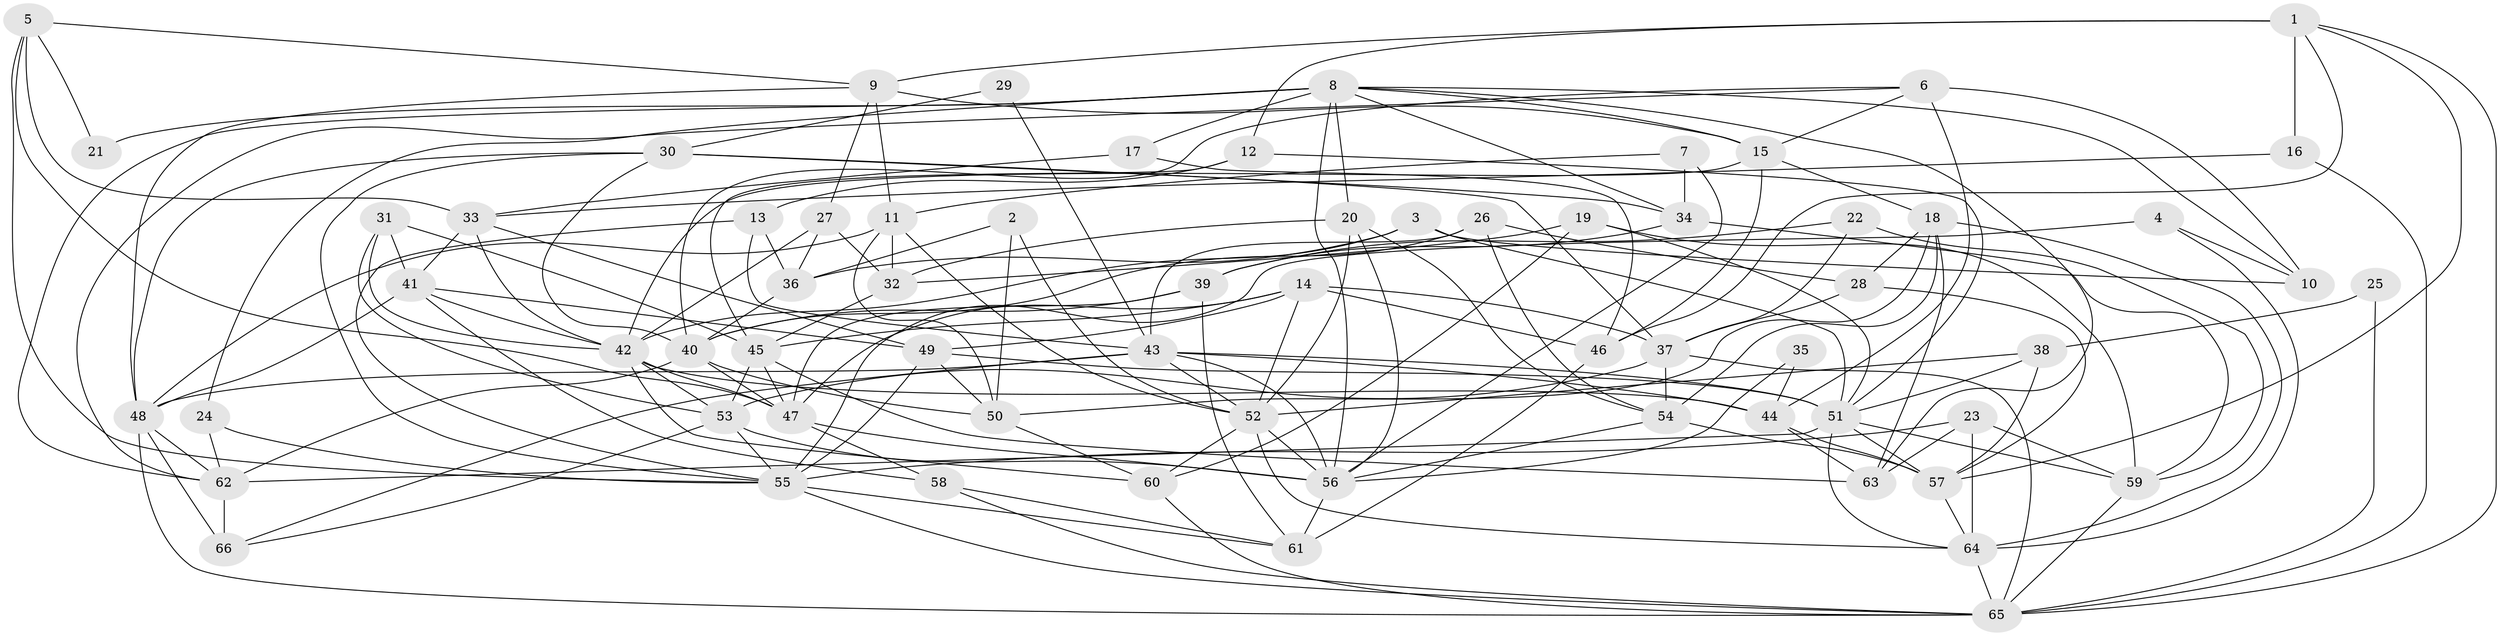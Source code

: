 // original degree distribution, {3: 0.3106060606060606, 6: 0.09848484848484848, 2: 0.09848484848484848, 4: 0.2803030303030303, 5: 0.16666666666666666, 7: 0.03787878787878788, 8: 0.007575757575757576}
// Generated by graph-tools (version 1.1) at 2025/26/03/09/25 03:26:20]
// undirected, 66 vertices, 182 edges
graph export_dot {
graph [start="1"]
  node [color=gray90,style=filled];
  1;
  2;
  3;
  4;
  5;
  6;
  7;
  8;
  9;
  10;
  11;
  12;
  13;
  14;
  15;
  16;
  17;
  18;
  19;
  20;
  21;
  22;
  23;
  24;
  25;
  26;
  27;
  28;
  29;
  30;
  31;
  32;
  33;
  34;
  35;
  36;
  37;
  38;
  39;
  40;
  41;
  42;
  43;
  44;
  45;
  46;
  47;
  48;
  49;
  50;
  51;
  52;
  53;
  54;
  55;
  56;
  57;
  58;
  59;
  60;
  61;
  62;
  63;
  64;
  65;
  66;
  1 -- 9 [weight=1.0];
  1 -- 12 [weight=2.0];
  1 -- 16 [weight=1.0];
  1 -- 46 [weight=1.0];
  1 -- 57 [weight=1.0];
  1 -- 65 [weight=1.0];
  2 -- 36 [weight=1.0];
  2 -- 50 [weight=1.0];
  2 -- 52 [weight=1.0];
  3 -- 10 [weight=1.0];
  3 -- 36 [weight=1.0];
  3 -- 42 [weight=1.0];
  3 -- 51 [weight=1.0];
  4 -- 10 [weight=1.0];
  4 -- 55 [weight=1.0];
  4 -- 64 [weight=1.0];
  5 -- 9 [weight=1.0];
  5 -- 21 [weight=1.0];
  5 -- 33 [weight=1.0];
  5 -- 47 [weight=2.0];
  5 -- 55 [weight=1.0];
  6 -- 10 [weight=2.0];
  6 -- 15 [weight=1.0];
  6 -- 40 [weight=1.0];
  6 -- 44 [weight=1.0];
  6 -- 62 [weight=1.0];
  7 -- 11 [weight=1.0];
  7 -- 34 [weight=1.0];
  7 -- 56 [weight=1.0];
  8 -- 10 [weight=1.0];
  8 -- 15 [weight=1.0];
  8 -- 17 [weight=1.0];
  8 -- 20 [weight=1.0];
  8 -- 21 [weight=1.0];
  8 -- 24 [weight=1.0];
  8 -- 34 [weight=1.0];
  8 -- 56 [weight=1.0];
  8 -- 62 [weight=1.0];
  8 -- 63 [weight=1.0];
  9 -- 11 [weight=1.0];
  9 -- 15 [weight=1.0];
  9 -- 27 [weight=1.0];
  9 -- 48 [weight=1.0];
  11 -- 32 [weight=1.0];
  11 -- 48 [weight=1.0];
  11 -- 50 [weight=1.0];
  11 -- 52 [weight=1.0];
  12 -- 13 [weight=1.0];
  12 -- 45 [weight=1.0];
  12 -- 51 [weight=2.0];
  13 -- 36 [weight=1.0];
  13 -- 43 [weight=1.0];
  13 -- 55 [weight=1.0];
  14 -- 37 [weight=1.0];
  14 -- 45 [weight=1.0];
  14 -- 46 [weight=1.0];
  14 -- 47 [weight=1.0];
  14 -- 49 [weight=1.0];
  14 -- 52 [weight=1.0];
  15 -- 18 [weight=1.0];
  15 -- 42 [weight=1.0];
  15 -- 46 [weight=1.0];
  16 -- 33 [weight=1.0];
  16 -- 65 [weight=1.0];
  17 -- 33 [weight=1.0];
  17 -- 46 [weight=1.0];
  18 -- 28 [weight=1.0];
  18 -- 50 [weight=1.0];
  18 -- 54 [weight=1.0];
  18 -- 63 [weight=1.0];
  18 -- 64 [weight=1.0];
  19 -- 32 [weight=1.0];
  19 -- 51 [weight=1.0];
  19 -- 59 [weight=1.0];
  19 -- 60 [weight=1.0];
  20 -- 32 [weight=1.0];
  20 -- 52 [weight=1.0];
  20 -- 54 [weight=1.0];
  20 -- 56 [weight=1.0];
  22 -- 37 [weight=1.0];
  22 -- 39 [weight=1.0];
  22 -- 59 [weight=1.0];
  23 -- 55 [weight=1.0];
  23 -- 59 [weight=1.0];
  23 -- 63 [weight=1.0];
  23 -- 64 [weight=1.0];
  24 -- 55 [weight=1.0];
  24 -- 62 [weight=1.0];
  25 -- 38 [weight=1.0];
  25 -- 65 [weight=1.0];
  26 -- 28 [weight=1.0];
  26 -- 40 [weight=1.0];
  26 -- 43 [weight=1.0];
  26 -- 54 [weight=1.0];
  27 -- 32 [weight=1.0];
  27 -- 36 [weight=1.0];
  27 -- 42 [weight=1.0];
  28 -- 37 [weight=1.0];
  28 -- 57 [weight=2.0];
  29 -- 30 [weight=1.0];
  29 -- 43 [weight=1.0];
  30 -- 34 [weight=1.0];
  30 -- 37 [weight=1.0];
  30 -- 40 [weight=1.0];
  30 -- 48 [weight=1.0];
  30 -- 55 [weight=1.0];
  31 -- 41 [weight=1.0];
  31 -- 42 [weight=1.0];
  31 -- 45 [weight=1.0];
  31 -- 53 [weight=1.0];
  32 -- 45 [weight=1.0];
  33 -- 41 [weight=1.0];
  33 -- 42 [weight=1.0];
  33 -- 49 [weight=1.0];
  34 -- 39 [weight=1.0];
  34 -- 59 [weight=1.0];
  35 -- 44 [weight=1.0];
  35 -- 56 [weight=1.0];
  36 -- 40 [weight=1.0];
  37 -- 53 [weight=1.0];
  37 -- 54 [weight=1.0];
  37 -- 65 [weight=1.0];
  38 -- 51 [weight=1.0];
  38 -- 52 [weight=1.0];
  38 -- 57 [weight=1.0];
  39 -- 40 [weight=1.0];
  39 -- 47 [weight=1.0];
  39 -- 61 [weight=1.0];
  40 -- 47 [weight=1.0];
  40 -- 50 [weight=1.0];
  40 -- 62 [weight=1.0];
  41 -- 42 [weight=1.0];
  41 -- 48 [weight=1.0];
  41 -- 49 [weight=2.0];
  41 -- 58 [weight=1.0];
  42 -- 44 [weight=1.0];
  42 -- 47 [weight=1.0];
  42 -- 53 [weight=1.0];
  42 -- 60 [weight=1.0];
  43 -- 44 [weight=1.0];
  43 -- 48 [weight=1.0];
  43 -- 51 [weight=1.0];
  43 -- 52 [weight=2.0];
  43 -- 56 [weight=1.0];
  43 -- 66 [weight=1.0];
  44 -- 57 [weight=1.0];
  44 -- 63 [weight=1.0];
  45 -- 47 [weight=1.0];
  45 -- 53 [weight=1.0];
  45 -- 63 [weight=1.0];
  46 -- 61 [weight=1.0];
  47 -- 56 [weight=1.0];
  47 -- 58 [weight=1.0];
  48 -- 62 [weight=1.0];
  48 -- 65 [weight=1.0];
  48 -- 66 [weight=1.0];
  49 -- 50 [weight=1.0];
  49 -- 51 [weight=1.0];
  49 -- 55 [weight=1.0];
  50 -- 60 [weight=1.0];
  51 -- 57 [weight=1.0];
  51 -- 59 [weight=1.0];
  51 -- 62 [weight=1.0];
  51 -- 64 [weight=1.0];
  52 -- 56 [weight=1.0];
  52 -- 60 [weight=1.0];
  52 -- 64 [weight=1.0];
  53 -- 55 [weight=1.0];
  53 -- 56 [weight=2.0];
  53 -- 66 [weight=1.0];
  54 -- 56 [weight=1.0];
  54 -- 57 [weight=3.0];
  55 -- 61 [weight=1.0];
  55 -- 65 [weight=1.0];
  56 -- 61 [weight=2.0];
  57 -- 64 [weight=1.0];
  58 -- 61 [weight=1.0];
  58 -- 65 [weight=1.0];
  59 -- 65 [weight=1.0];
  60 -- 65 [weight=1.0];
  62 -- 66 [weight=3.0];
  64 -- 65 [weight=1.0];
}
